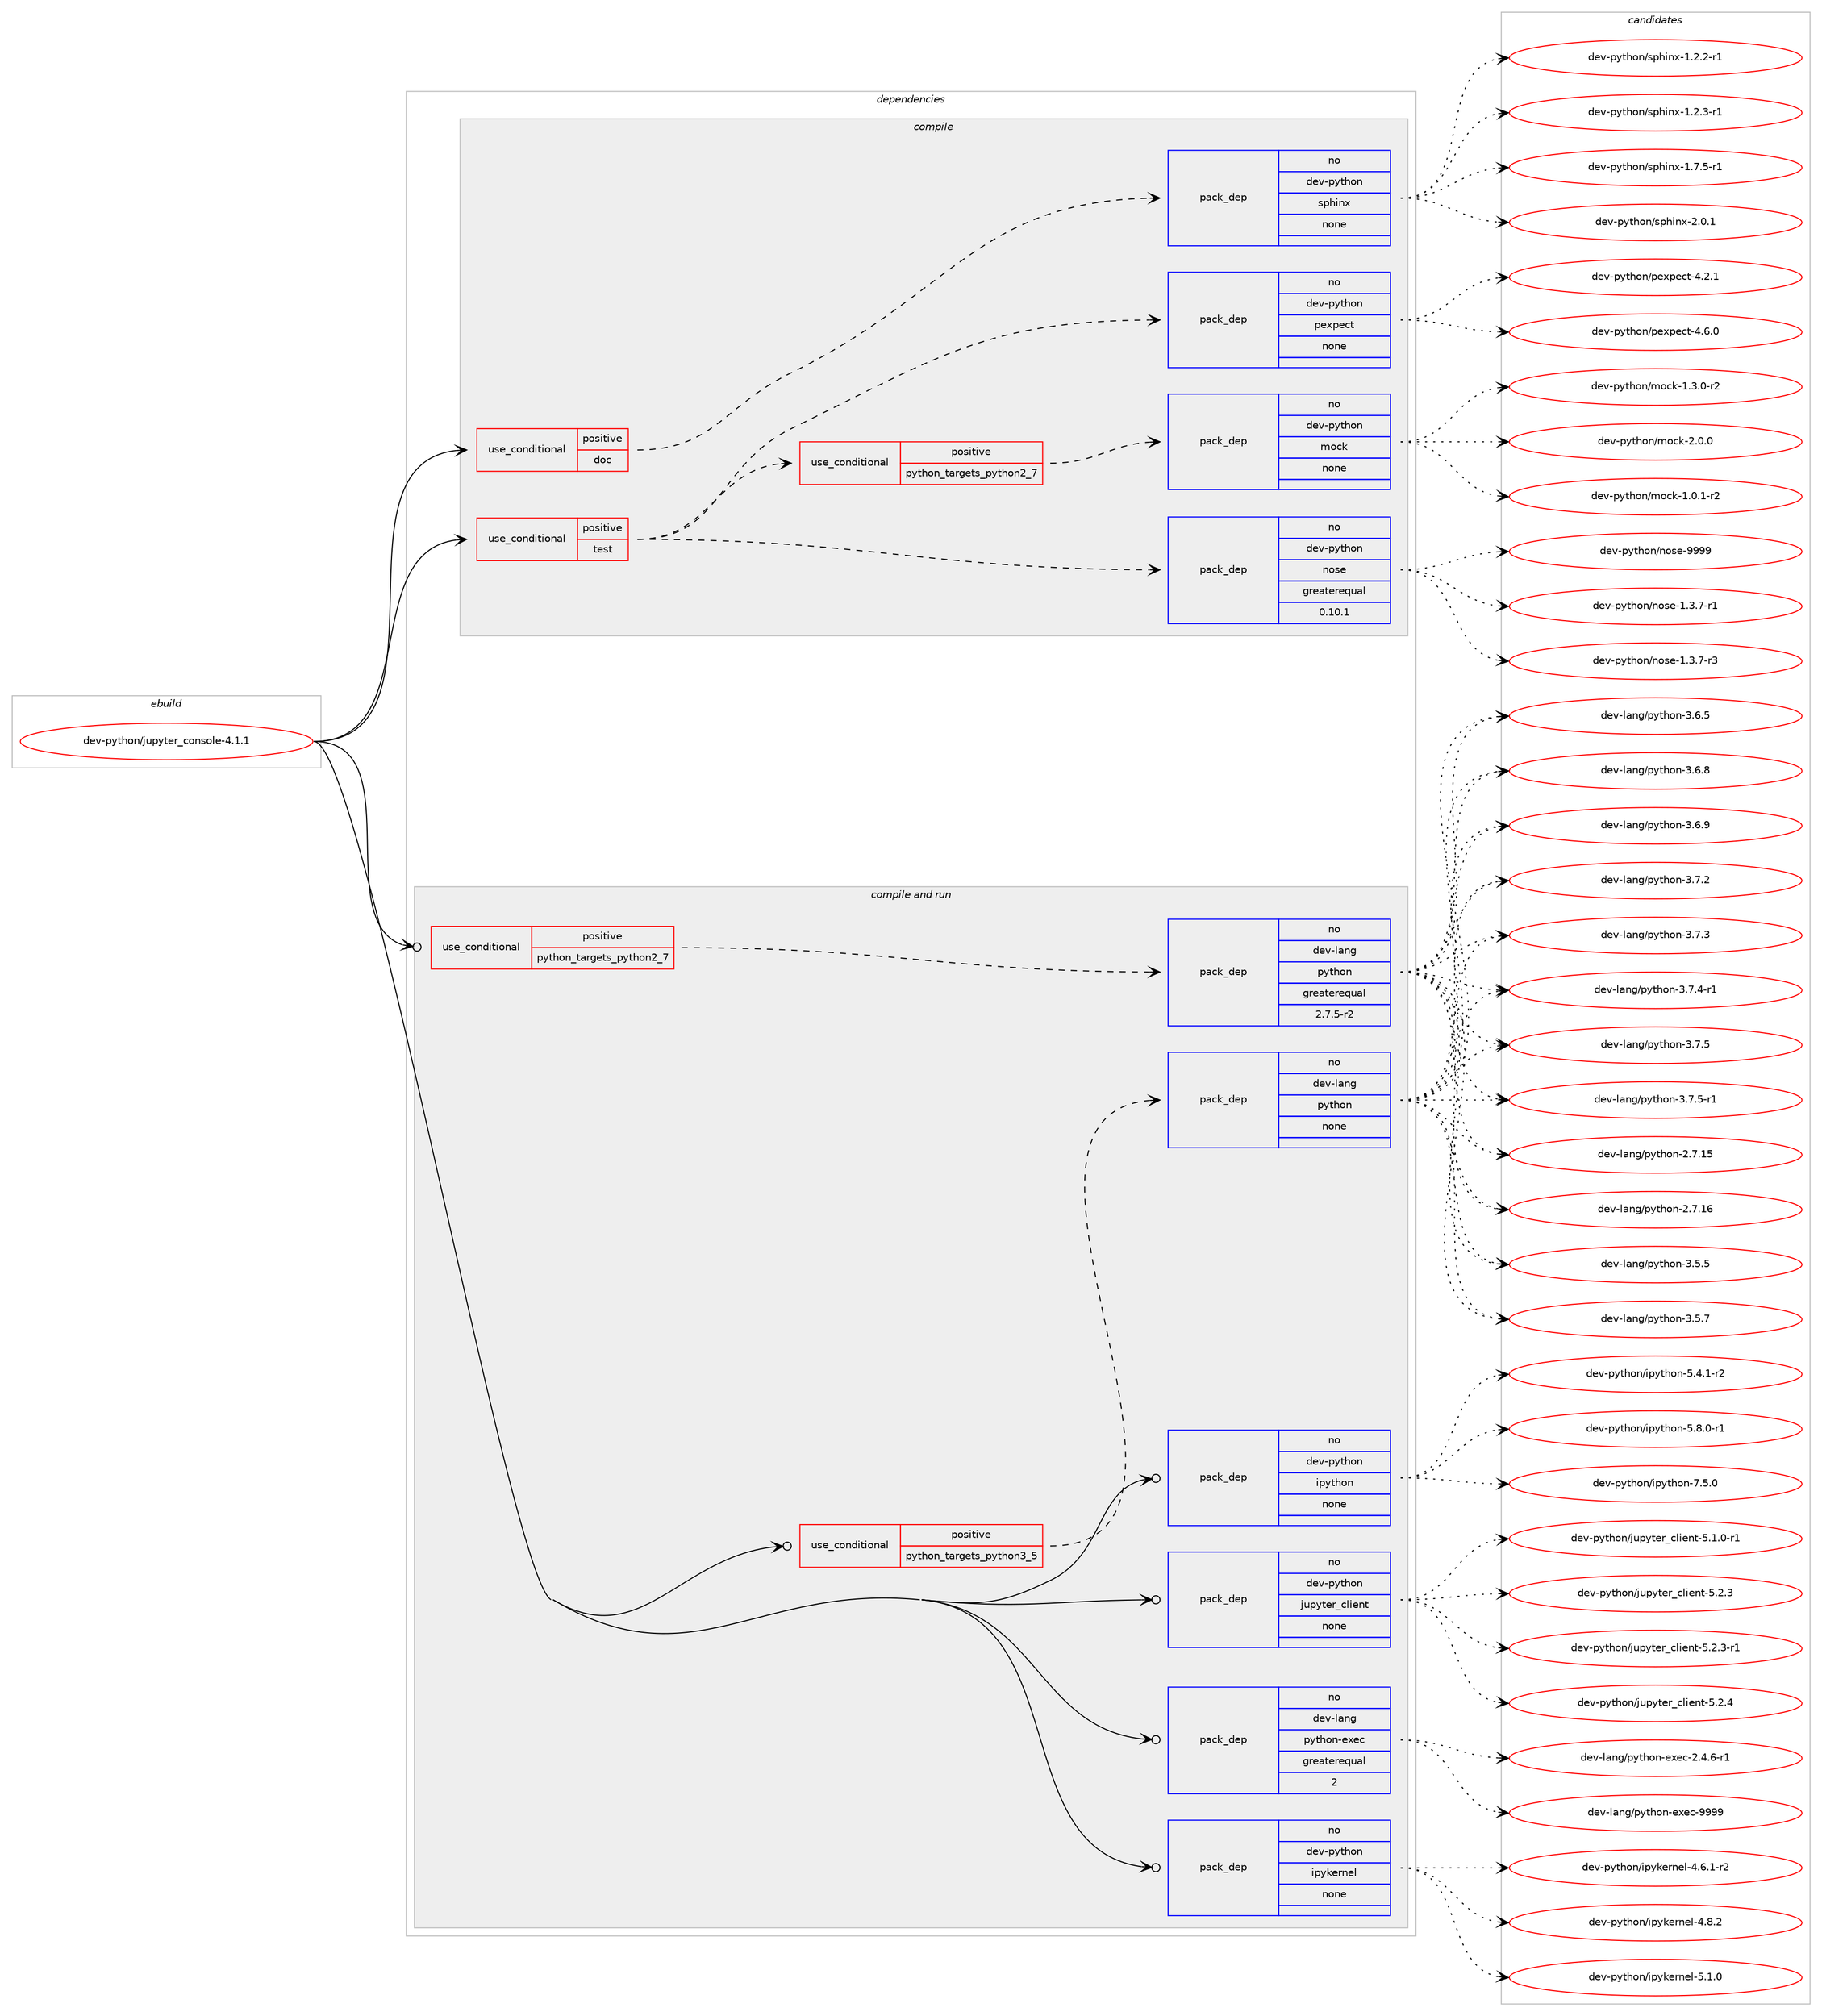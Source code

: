 digraph prolog {

# *************
# Graph options
# *************

newrank=true;
concentrate=true;
compound=true;
graph [rankdir=LR,fontname=Helvetica,fontsize=10,ranksep=1.5];#, ranksep=2.5, nodesep=0.2];
edge  [arrowhead=vee];
node  [fontname=Helvetica,fontsize=10];

# **********
# The ebuild
# **********

subgraph cluster_leftcol {
color=gray;
rank=same;
label=<<i>ebuild</i>>;
id [label="dev-python/jupyter_console-4.1.1", color=red, width=4, href="../dev-python/jupyter_console-4.1.1.svg"];
}

# ****************
# The dependencies
# ****************

subgraph cluster_midcol {
color=gray;
label=<<i>dependencies</i>>;
subgraph cluster_compile {
fillcolor="#eeeeee";
style=filled;
label=<<i>compile</i>>;
subgraph cond141658 {
dependency611889 [label=<<TABLE BORDER="0" CELLBORDER="1" CELLSPACING="0" CELLPADDING="4"><TR><TD ROWSPAN="3" CELLPADDING="10">use_conditional</TD></TR><TR><TD>positive</TD></TR><TR><TD>doc</TD></TR></TABLE>>, shape=none, color=red];
subgraph pack458428 {
dependency611890 [label=<<TABLE BORDER="0" CELLBORDER="1" CELLSPACING="0" CELLPADDING="4" WIDTH="220"><TR><TD ROWSPAN="6" CELLPADDING="30">pack_dep</TD></TR><TR><TD WIDTH="110">no</TD></TR><TR><TD>dev-python</TD></TR><TR><TD>sphinx</TD></TR><TR><TD>none</TD></TR><TR><TD></TD></TR></TABLE>>, shape=none, color=blue];
}
dependency611889:e -> dependency611890:w [weight=20,style="dashed",arrowhead="vee"];
}
id:e -> dependency611889:w [weight=20,style="solid",arrowhead="vee"];
subgraph cond141659 {
dependency611891 [label=<<TABLE BORDER="0" CELLBORDER="1" CELLSPACING="0" CELLPADDING="4"><TR><TD ROWSPAN="3" CELLPADDING="10">use_conditional</TD></TR><TR><TD>positive</TD></TR><TR><TD>test</TD></TR></TABLE>>, shape=none, color=red];
subgraph cond141660 {
dependency611892 [label=<<TABLE BORDER="0" CELLBORDER="1" CELLSPACING="0" CELLPADDING="4"><TR><TD ROWSPAN="3" CELLPADDING="10">use_conditional</TD></TR><TR><TD>positive</TD></TR><TR><TD>python_targets_python2_7</TD></TR></TABLE>>, shape=none, color=red];
subgraph pack458429 {
dependency611893 [label=<<TABLE BORDER="0" CELLBORDER="1" CELLSPACING="0" CELLPADDING="4" WIDTH="220"><TR><TD ROWSPAN="6" CELLPADDING="30">pack_dep</TD></TR><TR><TD WIDTH="110">no</TD></TR><TR><TD>dev-python</TD></TR><TR><TD>mock</TD></TR><TR><TD>none</TD></TR><TR><TD></TD></TR></TABLE>>, shape=none, color=blue];
}
dependency611892:e -> dependency611893:w [weight=20,style="dashed",arrowhead="vee"];
}
dependency611891:e -> dependency611892:w [weight=20,style="dashed",arrowhead="vee"];
subgraph pack458430 {
dependency611894 [label=<<TABLE BORDER="0" CELLBORDER="1" CELLSPACING="0" CELLPADDING="4" WIDTH="220"><TR><TD ROWSPAN="6" CELLPADDING="30">pack_dep</TD></TR><TR><TD WIDTH="110">no</TD></TR><TR><TD>dev-python</TD></TR><TR><TD>pexpect</TD></TR><TR><TD>none</TD></TR><TR><TD></TD></TR></TABLE>>, shape=none, color=blue];
}
dependency611891:e -> dependency611894:w [weight=20,style="dashed",arrowhead="vee"];
subgraph pack458431 {
dependency611895 [label=<<TABLE BORDER="0" CELLBORDER="1" CELLSPACING="0" CELLPADDING="4" WIDTH="220"><TR><TD ROWSPAN="6" CELLPADDING="30">pack_dep</TD></TR><TR><TD WIDTH="110">no</TD></TR><TR><TD>dev-python</TD></TR><TR><TD>nose</TD></TR><TR><TD>greaterequal</TD></TR><TR><TD>0.10.1</TD></TR></TABLE>>, shape=none, color=blue];
}
dependency611891:e -> dependency611895:w [weight=20,style="dashed",arrowhead="vee"];
}
id:e -> dependency611891:w [weight=20,style="solid",arrowhead="vee"];
}
subgraph cluster_compileandrun {
fillcolor="#eeeeee";
style=filled;
label=<<i>compile and run</i>>;
subgraph cond141661 {
dependency611896 [label=<<TABLE BORDER="0" CELLBORDER="1" CELLSPACING="0" CELLPADDING="4"><TR><TD ROWSPAN="3" CELLPADDING="10">use_conditional</TD></TR><TR><TD>positive</TD></TR><TR><TD>python_targets_python2_7</TD></TR></TABLE>>, shape=none, color=red];
subgraph pack458432 {
dependency611897 [label=<<TABLE BORDER="0" CELLBORDER="1" CELLSPACING="0" CELLPADDING="4" WIDTH="220"><TR><TD ROWSPAN="6" CELLPADDING="30">pack_dep</TD></TR><TR><TD WIDTH="110">no</TD></TR><TR><TD>dev-lang</TD></TR><TR><TD>python</TD></TR><TR><TD>greaterequal</TD></TR><TR><TD>2.7.5-r2</TD></TR></TABLE>>, shape=none, color=blue];
}
dependency611896:e -> dependency611897:w [weight=20,style="dashed",arrowhead="vee"];
}
id:e -> dependency611896:w [weight=20,style="solid",arrowhead="odotvee"];
subgraph cond141662 {
dependency611898 [label=<<TABLE BORDER="0" CELLBORDER="1" CELLSPACING="0" CELLPADDING="4"><TR><TD ROWSPAN="3" CELLPADDING="10">use_conditional</TD></TR><TR><TD>positive</TD></TR><TR><TD>python_targets_python3_5</TD></TR></TABLE>>, shape=none, color=red];
subgraph pack458433 {
dependency611899 [label=<<TABLE BORDER="0" CELLBORDER="1" CELLSPACING="0" CELLPADDING="4" WIDTH="220"><TR><TD ROWSPAN="6" CELLPADDING="30">pack_dep</TD></TR><TR><TD WIDTH="110">no</TD></TR><TR><TD>dev-lang</TD></TR><TR><TD>python</TD></TR><TR><TD>none</TD></TR><TR><TD></TD></TR></TABLE>>, shape=none, color=blue];
}
dependency611898:e -> dependency611899:w [weight=20,style="dashed",arrowhead="vee"];
}
id:e -> dependency611898:w [weight=20,style="solid",arrowhead="odotvee"];
subgraph pack458434 {
dependency611900 [label=<<TABLE BORDER="0" CELLBORDER="1" CELLSPACING="0" CELLPADDING="4" WIDTH="220"><TR><TD ROWSPAN="6" CELLPADDING="30">pack_dep</TD></TR><TR><TD WIDTH="110">no</TD></TR><TR><TD>dev-lang</TD></TR><TR><TD>python-exec</TD></TR><TR><TD>greaterequal</TD></TR><TR><TD>2</TD></TR></TABLE>>, shape=none, color=blue];
}
id:e -> dependency611900:w [weight=20,style="solid",arrowhead="odotvee"];
subgraph pack458435 {
dependency611901 [label=<<TABLE BORDER="0" CELLBORDER="1" CELLSPACING="0" CELLPADDING="4" WIDTH="220"><TR><TD ROWSPAN="6" CELLPADDING="30">pack_dep</TD></TR><TR><TD WIDTH="110">no</TD></TR><TR><TD>dev-python</TD></TR><TR><TD>ipykernel</TD></TR><TR><TD>none</TD></TR><TR><TD></TD></TR></TABLE>>, shape=none, color=blue];
}
id:e -> dependency611901:w [weight=20,style="solid",arrowhead="odotvee"];
subgraph pack458436 {
dependency611902 [label=<<TABLE BORDER="0" CELLBORDER="1" CELLSPACING="0" CELLPADDING="4" WIDTH="220"><TR><TD ROWSPAN="6" CELLPADDING="30">pack_dep</TD></TR><TR><TD WIDTH="110">no</TD></TR><TR><TD>dev-python</TD></TR><TR><TD>ipython</TD></TR><TR><TD>none</TD></TR><TR><TD></TD></TR></TABLE>>, shape=none, color=blue];
}
id:e -> dependency611902:w [weight=20,style="solid",arrowhead="odotvee"];
subgraph pack458437 {
dependency611903 [label=<<TABLE BORDER="0" CELLBORDER="1" CELLSPACING="0" CELLPADDING="4" WIDTH="220"><TR><TD ROWSPAN="6" CELLPADDING="30">pack_dep</TD></TR><TR><TD WIDTH="110">no</TD></TR><TR><TD>dev-python</TD></TR><TR><TD>jupyter_client</TD></TR><TR><TD>none</TD></TR><TR><TD></TD></TR></TABLE>>, shape=none, color=blue];
}
id:e -> dependency611903:w [weight=20,style="solid",arrowhead="odotvee"];
}
subgraph cluster_run {
fillcolor="#eeeeee";
style=filled;
label=<<i>run</i>>;
}
}

# **************
# The candidates
# **************

subgraph cluster_choices {
rank=same;
color=gray;
label=<<i>candidates</i>>;

subgraph choice458428 {
color=black;
nodesep=1;
choice10010111845112121116104111110471151121041051101204549465046504511449 [label="dev-python/sphinx-1.2.2-r1", color=red, width=4,href="../dev-python/sphinx-1.2.2-r1.svg"];
choice10010111845112121116104111110471151121041051101204549465046514511449 [label="dev-python/sphinx-1.2.3-r1", color=red, width=4,href="../dev-python/sphinx-1.2.3-r1.svg"];
choice10010111845112121116104111110471151121041051101204549465546534511449 [label="dev-python/sphinx-1.7.5-r1", color=red, width=4,href="../dev-python/sphinx-1.7.5-r1.svg"];
choice1001011184511212111610411111047115112104105110120455046484649 [label="dev-python/sphinx-2.0.1", color=red, width=4,href="../dev-python/sphinx-2.0.1.svg"];
dependency611890:e -> choice10010111845112121116104111110471151121041051101204549465046504511449:w [style=dotted,weight="100"];
dependency611890:e -> choice10010111845112121116104111110471151121041051101204549465046514511449:w [style=dotted,weight="100"];
dependency611890:e -> choice10010111845112121116104111110471151121041051101204549465546534511449:w [style=dotted,weight="100"];
dependency611890:e -> choice1001011184511212111610411111047115112104105110120455046484649:w [style=dotted,weight="100"];
}
subgraph choice458429 {
color=black;
nodesep=1;
choice1001011184511212111610411111047109111991074549464846494511450 [label="dev-python/mock-1.0.1-r2", color=red, width=4,href="../dev-python/mock-1.0.1-r2.svg"];
choice1001011184511212111610411111047109111991074549465146484511450 [label="dev-python/mock-1.3.0-r2", color=red, width=4,href="../dev-python/mock-1.3.0-r2.svg"];
choice100101118451121211161041111104710911199107455046484648 [label="dev-python/mock-2.0.0", color=red, width=4,href="../dev-python/mock-2.0.0.svg"];
dependency611893:e -> choice1001011184511212111610411111047109111991074549464846494511450:w [style=dotted,weight="100"];
dependency611893:e -> choice1001011184511212111610411111047109111991074549465146484511450:w [style=dotted,weight="100"];
dependency611893:e -> choice100101118451121211161041111104710911199107455046484648:w [style=dotted,weight="100"];
}
subgraph choice458430 {
color=black;
nodesep=1;
choice100101118451121211161041111104711210112011210199116455246504649 [label="dev-python/pexpect-4.2.1", color=red, width=4,href="../dev-python/pexpect-4.2.1.svg"];
choice100101118451121211161041111104711210112011210199116455246544648 [label="dev-python/pexpect-4.6.0", color=red, width=4,href="../dev-python/pexpect-4.6.0.svg"];
dependency611894:e -> choice100101118451121211161041111104711210112011210199116455246504649:w [style=dotted,weight="100"];
dependency611894:e -> choice100101118451121211161041111104711210112011210199116455246544648:w [style=dotted,weight="100"];
}
subgraph choice458431 {
color=black;
nodesep=1;
choice10010111845112121116104111110471101111151014549465146554511449 [label="dev-python/nose-1.3.7-r1", color=red, width=4,href="../dev-python/nose-1.3.7-r1.svg"];
choice10010111845112121116104111110471101111151014549465146554511451 [label="dev-python/nose-1.3.7-r3", color=red, width=4,href="../dev-python/nose-1.3.7-r3.svg"];
choice10010111845112121116104111110471101111151014557575757 [label="dev-python/nose-9999", color=red, width=4,href="../dev-python/nose-9999.svg"];
dependency611895:e -> choice10010111845112121116104111110471101111151014549465146554511449:w [style=dotted,weight="100"];
dependency611895:e -> choice10010111845112121116104111110471101111151014549465146554511451:w [style=dotted,weight="100"];
dependency611895:e -> choice10010111845112121116104111110471101111151014557575757:w [style=dotted,weight="100"];
}
subgraph choice458432 {
color=black;
nodesep=1;
choice10010111845108971101034711212111610411111045504655464953 [label="dev-lang/python-2.7.15", color=red, width=4,href="../dev-lang/python-2.7.15.svg"];
choice10010111845108971101034711212111610411111045504655464954 [label="dev-lang/python-2.7.16", color=red, width=4,href="../dev-lang/python-2.7.16.svg"];
choice100101118451089711010347112121116104111110455146534653 [label="dev-lang/python-3.5.5", color=red, width=4,href="../dev-lang/python-3.5.5.svg"];
choice100101118451089711010347112121116104111110455146534655 [label="dev-lang/python-3.5.7", color=red, width=4,href="../dev-lang/python-3.5.7.svg"];
choice100101118451089711010347112121116104111110455146544653 [label="dev-lang/python-3.6.5", color=red, width=4,href="../dev-lang/python-3.6.5.svg"];
choice100101118451089711010347112121116104111110455146544656 [label="dev-lang/python-3.6.8", color=red, width=4,href="../dev-lang/python-3.6.8.svg"];
choice100101118451089711010347112121116104111110455146544657 [label="dev-lang/python-3.6.9", color=red, width=4,href="../dev-lang/python-3.6.9.svg"];
choice100101118451089711010347112121116104111110455146554650 [label="dev-lang/python-3.7.2", color=red, width=4,href="../dev-lang/python-3.7.2.svg"];
choice100101118451089711010347112121116104111110455146554651 [label="dev-lang/python-3.7.3", color=red, width=4,href="../dev-lang/python-3.7.3.svg"];
choice1001011184510897110103471121211161041111104551465546524511449 [label="dev-lang/python-3.7.4-r1", color=red, width=4,href="../dev-lang/python-3.7.4-r1.svg"];
choice100101118451089711010347112121116104111110455146554653 [label="dev-lang/python-3.7.5", color=red, width=4,href="../dev-lang/python-3.7.5.svg"];
choice1001011184510897110103471121211161041111104551465546534511449 [label="dev-lang/python-3.7.5-r1", color=red, width=4,href="../dev-lang/python-3.7.5-r1.svg"];
dependency611897:e -> choice10010111845108971101034711212111610411111045504655464953:w [style=dotted,weight="100"];
dependency611897:e -> choice10010111845108971101034711212111610411111045504655464954:w [style=dotted,weight="100"];
dependency611897:e -> choice100101118451089711010347112121116104111110455146534653:w [style=dotted,weight="100"];
dependency611897:e -> choice100101118451089711010347112121116104111110455146534655:w [style=dotted,weight="100"];
dependency611897:e -> choice100101118451089711010347112121116104111110455146544653:w [style=dotted,weight="100"];
dependency611897:e -> choice100101118451089711010347112121116104111110455146544656:w [style=dotted,weight="100"];
dependency611897:e -> choice100101118451089711010347112121116104111110455146544657:w [style=dotted,weight="100"];
dependency611897:e -> choice100101118451089711010347112121116104111110455146554650:w [style=dotted,weight="100"];
dependency611897:e -> choice100101118451089711010347112121116104111110455146554651:w [style=dotted,weight="100"];
dependency611897:e -> choice1001011184510897110103471121211161041111104551465546524511449:w [style=dotted,weight="100"];
dependency611897:e -> choice100101118451089711010347112121116104111110455146554653:w [style=dotted,weight="100"];
dependency611897:e -> choice1001011184510897110103471121211161041111104551465546534511449:w [style=dotted,weight="100"];
}
subgraph choice458433 {
color=black;
nodesep=1;
choice10010111845108971101034711212111610411111045504655464953 [label="dev-lang/python-2.7.15", color=red, width=4,href="../dev-lang/python-2.7.15.svg"];
choice10010111845108971101034711212111610411111045504655464954 [label="dev-lang/python-2.7.16", color=red, width=4,href="../dev-lang/python-2.7.16.svg"];
choice100101118451089711010347112121116104111110455146534653 [label="dev-lang/python-3.5.5", color=red, width=4,href="../dev-lang/python-3.5.5.svg"];
choice100101118451089711010347112121116104111110455146534655 [label="dev-lang/python-3.5.7", color=red, width=4,href="../dev-lang/python-3.5.7.svg"];
choice100101118451089711010347112121116104111110455146544653 [label="dev-lang/python-3.6.5", color=red, width=4,href="../dev-lang/python-3.6.5.svg"];
choice100101118451089711010347112121116104111110455146544656 [label="dev-lang/python-3.6.8", color=red, width=4,href="../dev-lang/python-3.6.8.svg"];
choice100101118451089711010347112121116104111110455146544657 [label="dev-lang/python-3.6.9", color=red, width=4,href="../dev-lang/python-3.6.9.svg"];
choice100101118451089711010347112121116104111110455146554650 [label="dev-lang/python-3.7.2", color=red, width=4,href="../dev-lang/python-3.7.2.svg"];
choice100101118451089711010347112121116104111110455146554651 [label="dev-lang/python-3.7.3", color=red, width=4,href="../dev-lang/python-3.7.3.svg"];
choice1001011184510897110103471121211161041111104551465546524511449 [label="dev-lang/python-3.7.4-r1", color=red, width=4,href="../dev-lang/python-3.7.4-r1.svg"];
choice100101118451089711010347112121116104111110455146554653 [label="dev-lang/python-3.7.5", color=red, width=4,href="../dev-lang/python-3.7.5.svg"];
choice1001011184510897110103471121211161041111104551465546534511449 [label="dev-lang/python-3.7.5-r1", color=red, width=4,href="../dev-lang/python-3.7.5-r1.svg"];
dependency611899:e -> choice10010111845108971101034711212111610411111045504655464953:w [style=dotted,weight="100"];
dependency611899:e -> choice10010111845108971101034711212111610411111045504655464954:w [style=dotted,weight="100"];
dependency611899:e -> choice100101118451089711010347112121116104111110455146534653:w [style=dotted,weight="100"];
dependency611899:e -> choice100101118451089711010347112121116104111110455146534655:w [style=dotted,weight="100"];
dependency611899:e -> choice100101118451089711010347112121116104111110455146544653:w [style=dotted,weight="100"];
dependency611899:e -> choice100101118451089711010347112121116104111110455146544656:w [style=dotted,weight="100"];
dependency611899:e -> choice100101118451089711010347112121116104111110455146544657:w [style=dotted,weight="100"];
dependency611899:e -> choice100101118451089711010347112121116104111110455146554650:w [style=dotted,weight="100"];
dependency611899:e -> choice100101118451089711010347112121116104111110455146554651:w [style=dotted,weight="100"];
dependency611899:e -> choice1001011184510897110103471121211161041111104551465546524511449:w [style=dotted,weight="100"];
dependency611899:e -> choice100101118451089711010347112121116104111110455146554653:w [style=dotted,weight="100"];
dependency611899:e -> choice1001011184510897110103471121211161041111104551465546534511449:w [style=dotted,weight="100"];
}
subgraph choice458434 {
color=black;
nodesep=1;
choice10010111845108971101034711212111610411111045101120101994550465246544511449 [label="dev-lang/python-exec-2.4.6-r1", color=red, width=4,href="../dev-lang/python-exec-2.4.6-r1.svg"];
choice10010111845108971101034711212111610411111045101120101994557575757 [label="dev-lang/python-exec-9999", color=red, width=4,href="../dev-lang/python-exec-9999.svg"];
dependency611900:e -> choice10010111845108971101034711212111610411111045101120101994550465246544511449:w [style=dotted,weight="100"];
dependency611900:e -> choice10010111845108971101034711212111610411111045101120101994557575757:w [style=dotted,weight="100"];
}
subgraph choice458435 {
color=black;
nodesep=1;
choice10010111845112121116104111110471051121211071011141101011084552465446494511450 [label="dev-python/ipykernel-4.6.1-r2", color=red, width=4,href="../dev-python/ipykernel-4.6.1-r2.svg"];
choice1001011184511212111610411111047105112121107101114110101108455246564650 [label="dev-python/ipykernel-4.8.2", color=red, width=4,href="../dev-python/ipykernel-4.8.2.svg"];
choice1001011184511212111610411111047105112121107101114110101108455346494648 [label="dev-python/ipykernel-5.1.0", color=red, width=4,href="../dev-python/ipykernel-5.1.0.svg"];
dependency611901:e -> choice10010111845112121116104111110471051121211071011141101011084552465446494511450:w [style=dotted,weight="100"];
dependency611901:e -> choice1001011184511212111610411111047105112121107101114110101108455246564650:w [style=dotted,weight="100"];
dependency611901:e -> choice1001011184511212111610411111047105112121107101114110101108455346494648:w [style=dotted,weight="100"];
}
subgraph choice458436 {
color=black;
nodesep=1;
choice10010111845112121116104111110471051121211161041111104553465246494511450 [label="dev-python/ipython-5.4.1-r2", color=red, width=4,href="../dev-python/ipython-5.4.1-r2.svg"];
choice10010111845112121116104111110471051121211161041111104553465646484511449 [label="dev-python/ipython-5.8.0-r1", color=red, width=4,href="../dev-python/ipython-5.8.0-r1.svg"];
choice1001011184511212111610411111047105112121116104111110455546534648 [label="dev-python/ipython-7.5.0", color=red, width=4,href="../dev-python/ipython-7.5.0.svg"];
dependency611902:e -> choice10010111845112121116104111110471051121211161041111104553465246494511450:w [style=dotted,weight="100"];
dependency611902:e -> choice10010111845112121116104111110471051121211161041111104553465646484511449:w [style=dotted,weight="100"];
dependency611902:e -> choice1001011184511212111610411111047105112121116104111110455546534648:w [style=dotted,weight="100"];
}
subgraph choice458437 {
color=black;
nodesep=1;
choice100101118451121211161041111104710611711212111610111495991081051011101164553464946484511449 [label="dev-python/jupyter_client-5.1.0-r1", color=red, width=4,href="../dev-python/jupyter_client-5.1.0-r1.svg"];
choice10010111845112121116104111110471061171121211161011149599108105101110116455346504651 [label="dev-python/jupyter_client-5.2.3", color=red, width=4,href="../dev-python/jupyter_client-5.2.3.svg"];
choice100101118451121211161041111104710611711212111610111495991081051011101164553465046514511449 [label="dev-python/jupyter_client-5.2.3-r1", color=red, width=4,href="../dev-python/jupyter_client-5.2.3-r1.svg"];
choice10010111845112121116104111110471061171121211161011149599108105101110116455346504652 [label="dev-python/jupyter_client-5.2.4", color=red, width=4,href="../dev-python/jupyter_client-5.2.4.svg"];
dependency611903:e -> choice100101118451121211161041111104710611711212111610111495991081051011101164553464946484511449:w [style=dotted,weight="100"];
dependency611903:e -> choice10010111845112121116104111110471061171121211161011149599108105101110116455346504651:w [style=dotted,weight="100"];
dependency611903:e -> choice100101118451121211161041111104710611711212111610111495991081051011101164553465046514511449:w [style=dotted,weight="100"];
dependency611903:e -> choice10010111845112121116104111110471061171121211161011149599108105101110116455346504652:w [style=dotted,weight="100"];
}
}

}
